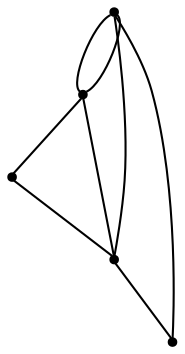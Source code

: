 graph {
  node [shape=point,comment="{\"directed\":false,\"doi\":\"10.1007/978-3-319-73915-1_5\",\"figure\":\"6\"}"]

  v0 [pos="1617.7348119533167,477.1576705337541"]
  v1 [pos="1471.1885629962221,449.5786943661994"]
  v2 [pos="1357.2140820596896,460.1634926509091"]
  v3 [pos="1243.2375662937907,435.8891660499552"]
  v4 [pos="1080.413763409134,448.4618410856957"]

  v0 -- v4 [id="-1",pos="1617.7348119533167,477.1576705337541 1650.3046087329296,359.5111285605527 1650.3046087329296,359.5111285605527 1650.3046087329296,359.5111285605527 1047.850261882873,359.5111285605527 1047.850261882873,359.5111285605527 1047.850261882873,359.5111285605527 1080.413763409134,448.4618410856957 1080.413763409134,448.4618410856957 1080.413763409134,448.4618410856957"]
  v0 -- v4 [id="-2",pos="1617.7348119533167,477.1576705337541 1650.3046087329296,641.0067362032005 1650.3046087329296,641.0067362032005 1650.3046087329296,641.0067362032005 1047.850261882873,641.0067362032005 1047.850261882873,641.0067362032005 1047.850261882873,641.0067362032005 1080.413763409134,448.4618410856957 1080.413763409134,448.4618410856957 1080.413763409134,448.4618410856957"]
  v2 -- v0 [id="-5",pos="1357.2140820596896,460.1634926509091 1617.7348119533167,477.1576705337541 1617.7348119533167,477.1576705337541 1617.7348119533167,477.1576705337541"]
  v4 -- v2 [id="-6",pos="1080.413763409134,448.4618410856957 1357.2140820596896,460.1634926509091 1357.2140820596896,460.1634926509091 1357.2140820596896,460.1634926509091"]
  v2 -- v1 [id="-7",pos="1357.2140820596896,460.1634926509091 1471.1885629962221,449.5786943661994 1471.1885629962221,449.5786943661994 1471.1885629962221,449.5786943661994"]
  v1 -- v0 [id="-8",pos="1471.1885629962221,449.5786943661994 1617.7348119533167,477.1576705337541 1617.7348119533167,477.1576705337541 1617.7348119533167,477.1576705337541"]
  v4 -- v3 [id="-9",pos="1080.413763409134,448.4618410856957 1243.2375662937907,435.8891660499552 1243.2375662937907,435.8891660499552 1243.2375662937907,435.8891660499552"]
  v3 -- v2 [id="-10",pos="1243.2375662937907,435.8891660499552 1357.2140820596896,460.1634926509091 1357.2140820596896,460.1634926509091 1357.2140820596896,460.1634926509091"]
}